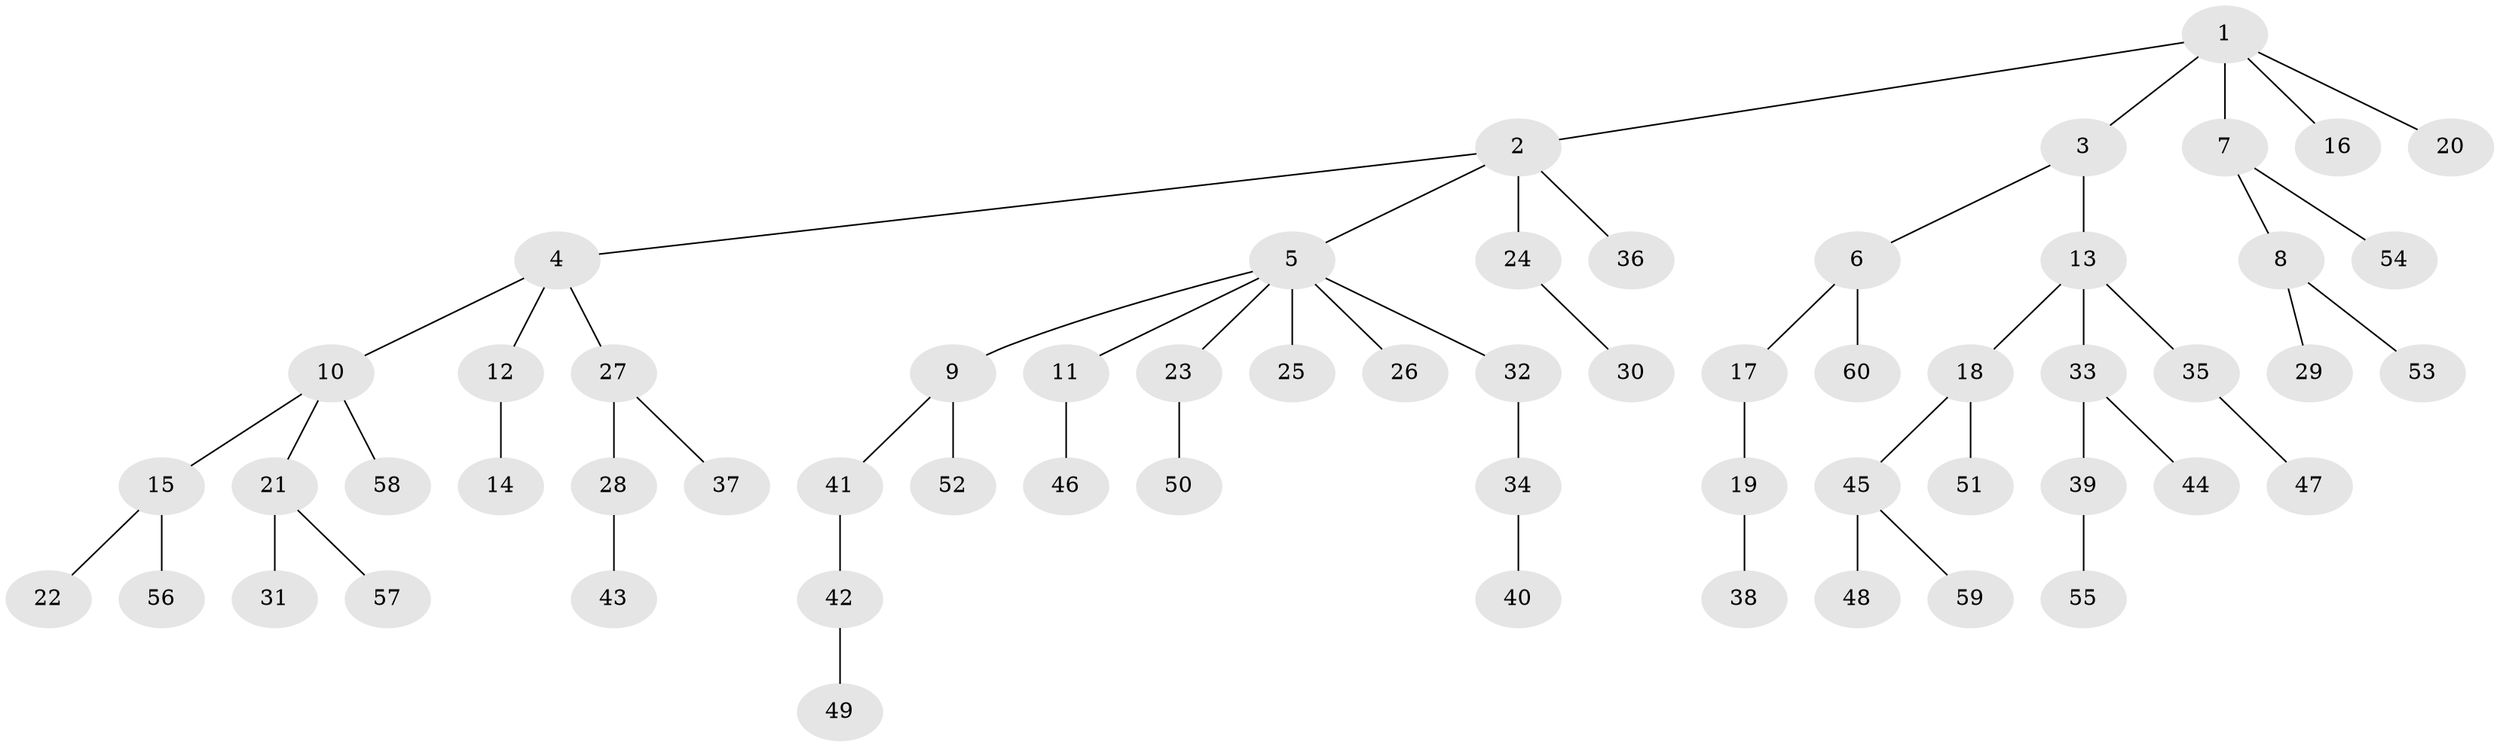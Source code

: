 // coarse degree distribution, {9: 0.03333333333333333, 8: 0.03333333333333333, 7: 0.03333333333333333, 2: 0.03333333333333333, 3: 0.1, 1: 0.7666666666666667}
// Generated by graph-tools (version 1.1) at 2025/19/03/04/25 18:19:03]
// undirected, 60 vertices, 59 edges
graph export_dot {
graph [start="1"]
  node [color=gray90,style=filled];
  1;
  2;
  3;
  4;
  5;
  6;
  7;
  8;
  9;
  10;
  11;
  12;
  13;
  14;
  15;
  16;
  17;
  18;
  19;
  20;
  21;
  22;
  23;
  24;
  25;
  26;
  27;
  28;
  29;
  30;
  31;
  32;
  33;
  34;
  35;
  36;
  37;
  38;
  39;
  40;
  41;
  42;
  43;
  44;
  45;
  46;
  47;
  48;
  49;
  50;
  51;
  52;
  53;
  54;
  55;
  56;
  57;
  58;
  59;
  60;
  1 -- 2;
  1 -- 3;
  1 -- 7;
  1 -- 16;
  1 -- 20;
  2 -- 4;
  2 -- 5;
  2 -- 24;
  2 -- 36;
  3 -- 6;
  3 -- 13;
  4 -- 10;
  4 -- 12;
  4 -- 27;
  5 -- 9;
  5 -- 11;
  5 -- 23;
  5 -- 25;
  5 -- 26;
  5 -- 32;
  6 -- 17;
  6 -- 60;
  7 -- 8;
  7 -- 54;
  8 -- 29;
  8 -- 53;
  9 -- 41;
  9 -- 52;
  10 -- 15;
  10 -- 21;
  10 -- 58;
  11 -- 46;
  12 -- 14;
  13 -- 18;
  13 -- 33;
  13 -- 35;
  15 -- 22;
  15 -- 56;
  17 -- 19;
  18 -- 45;
  18 -- 51;
  19 -- 38;
  21 -- 31;
  21 -- 57;
  23 -- 50;
  24 -- 30;
  27 -- 28;
  27 -- 37;
  28 -- 43;
  32 -- 34;
  33 -- 39;
  33 -- 44;
  34 -- 40;
  35 -- 47;
  39 -- 55;
  41 -- 42;
  42 -- 49;
  45 -- 48;
  45 -- 59;
}
